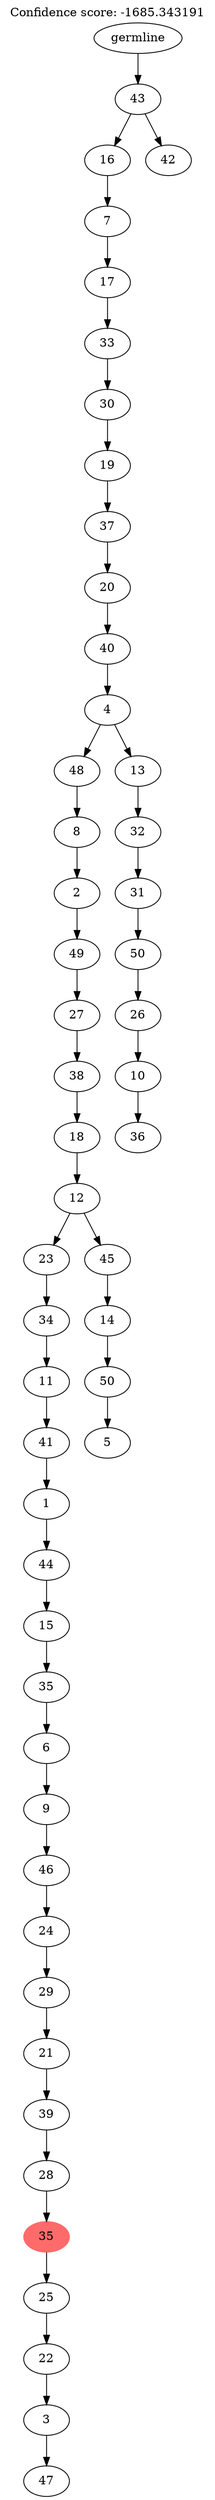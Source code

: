 digraph g {
	"51" -> "52";
	"52" [label="47"];
	"50" -> "51";
	"51" [label="3"];
	"49" -> "50";
	"50" [label="22"];
	"48" -> "49";
	"49" [label="25"];
	"47" -> "48";
	"48" [color=indianred1, style=filled, label="35"];
	"46" -> "47";
	"47" [label="28"];
	"45" -> "46";
	"46" [label="39"];
	"44" -> "45";
	"45" [label="21"];
	"43" -> "44";
	"44" [label="29"];
	"42" -> "43";
	"43" [label="24"];
	"41" -> "42";
	"42" [label="46"];
	"40" -> "41";
	"41" [label="9"];
	"39" -> "40";
	"40" [label="6"];
	"38" -> "39";
	"39" [label="35"];
	"37" -> "38";
	"38" [label="15"];
	"36" -> "37";
	"37" [label="44"];
	"35" -> "36";
	"36" [label="1"];
	"34" -> "35";
	"35" [label="41"];
	"33" -> "34";
	"34" [label="11"];
	"32" -> "33";
	"33" [label="34"];
	"30" -> "31";
	"31" [label="5"];
	"29" -> "30";
	"30" [label="50"];
	"28" -> "29";
	"29" [label="14"];
	"27" -> "28";
	"28" [label="45"];
	"27" -> "32";
	"32" [label="23"];
	"26" -> "27";
	"27" [label="12"];
	"25" -> "26";
	"26" [label="18"];
	"24" -> "25";
	"25" [label="38"];
	"23" -> "24";
	"24" [label="27"];
	"22" -> "23";
	"23" [label="49"];
	"21" -> "22";
	"22" [label="2"];
	"20" -> "21";
	"21" [label="8"];
	"18" -> "19";
	"19" [label="36"];
	"17" -> "18";
	"18" [label="10"];
	"16" -> "17";
	"17" [label="26"];
	"15" -> "16";
	"16" [label="50"];
	"14" -> "15";
	"15" [label="31"];
	"13" -> "14";
	"14" [label="32"];
	"12" -> "13";
	"13" [label="13"];
	"12" -> "20";
	"20" [label="48"];
	"11" -> "12";
	"12" [label="4"];
	"10" -> "11";
	"11" [label="40"];
	"9" -> "10";
	"10" [label="20"];
	"8" -> "9";
	"9" [label="37"];
	"7" -> "8";
	"8" [label="19"];
	"6" -> "7";
	"7" [label="30"];
	"5" -> "6";
	"6" [label="33"];
	"4" -> "5";
	"5" [label="17"];
	"3" -> "4";
	"4" [label="7"];
	"1" -> "2";
	"2" [label="42"];
	"1" -> "3";
	"3" [label="16"];
	"0" -> "1";
	"1" [label="43"];
	"0" [label="germline"];
	labelloc="t";
	label="Confidence score: -1685.343191";
}
